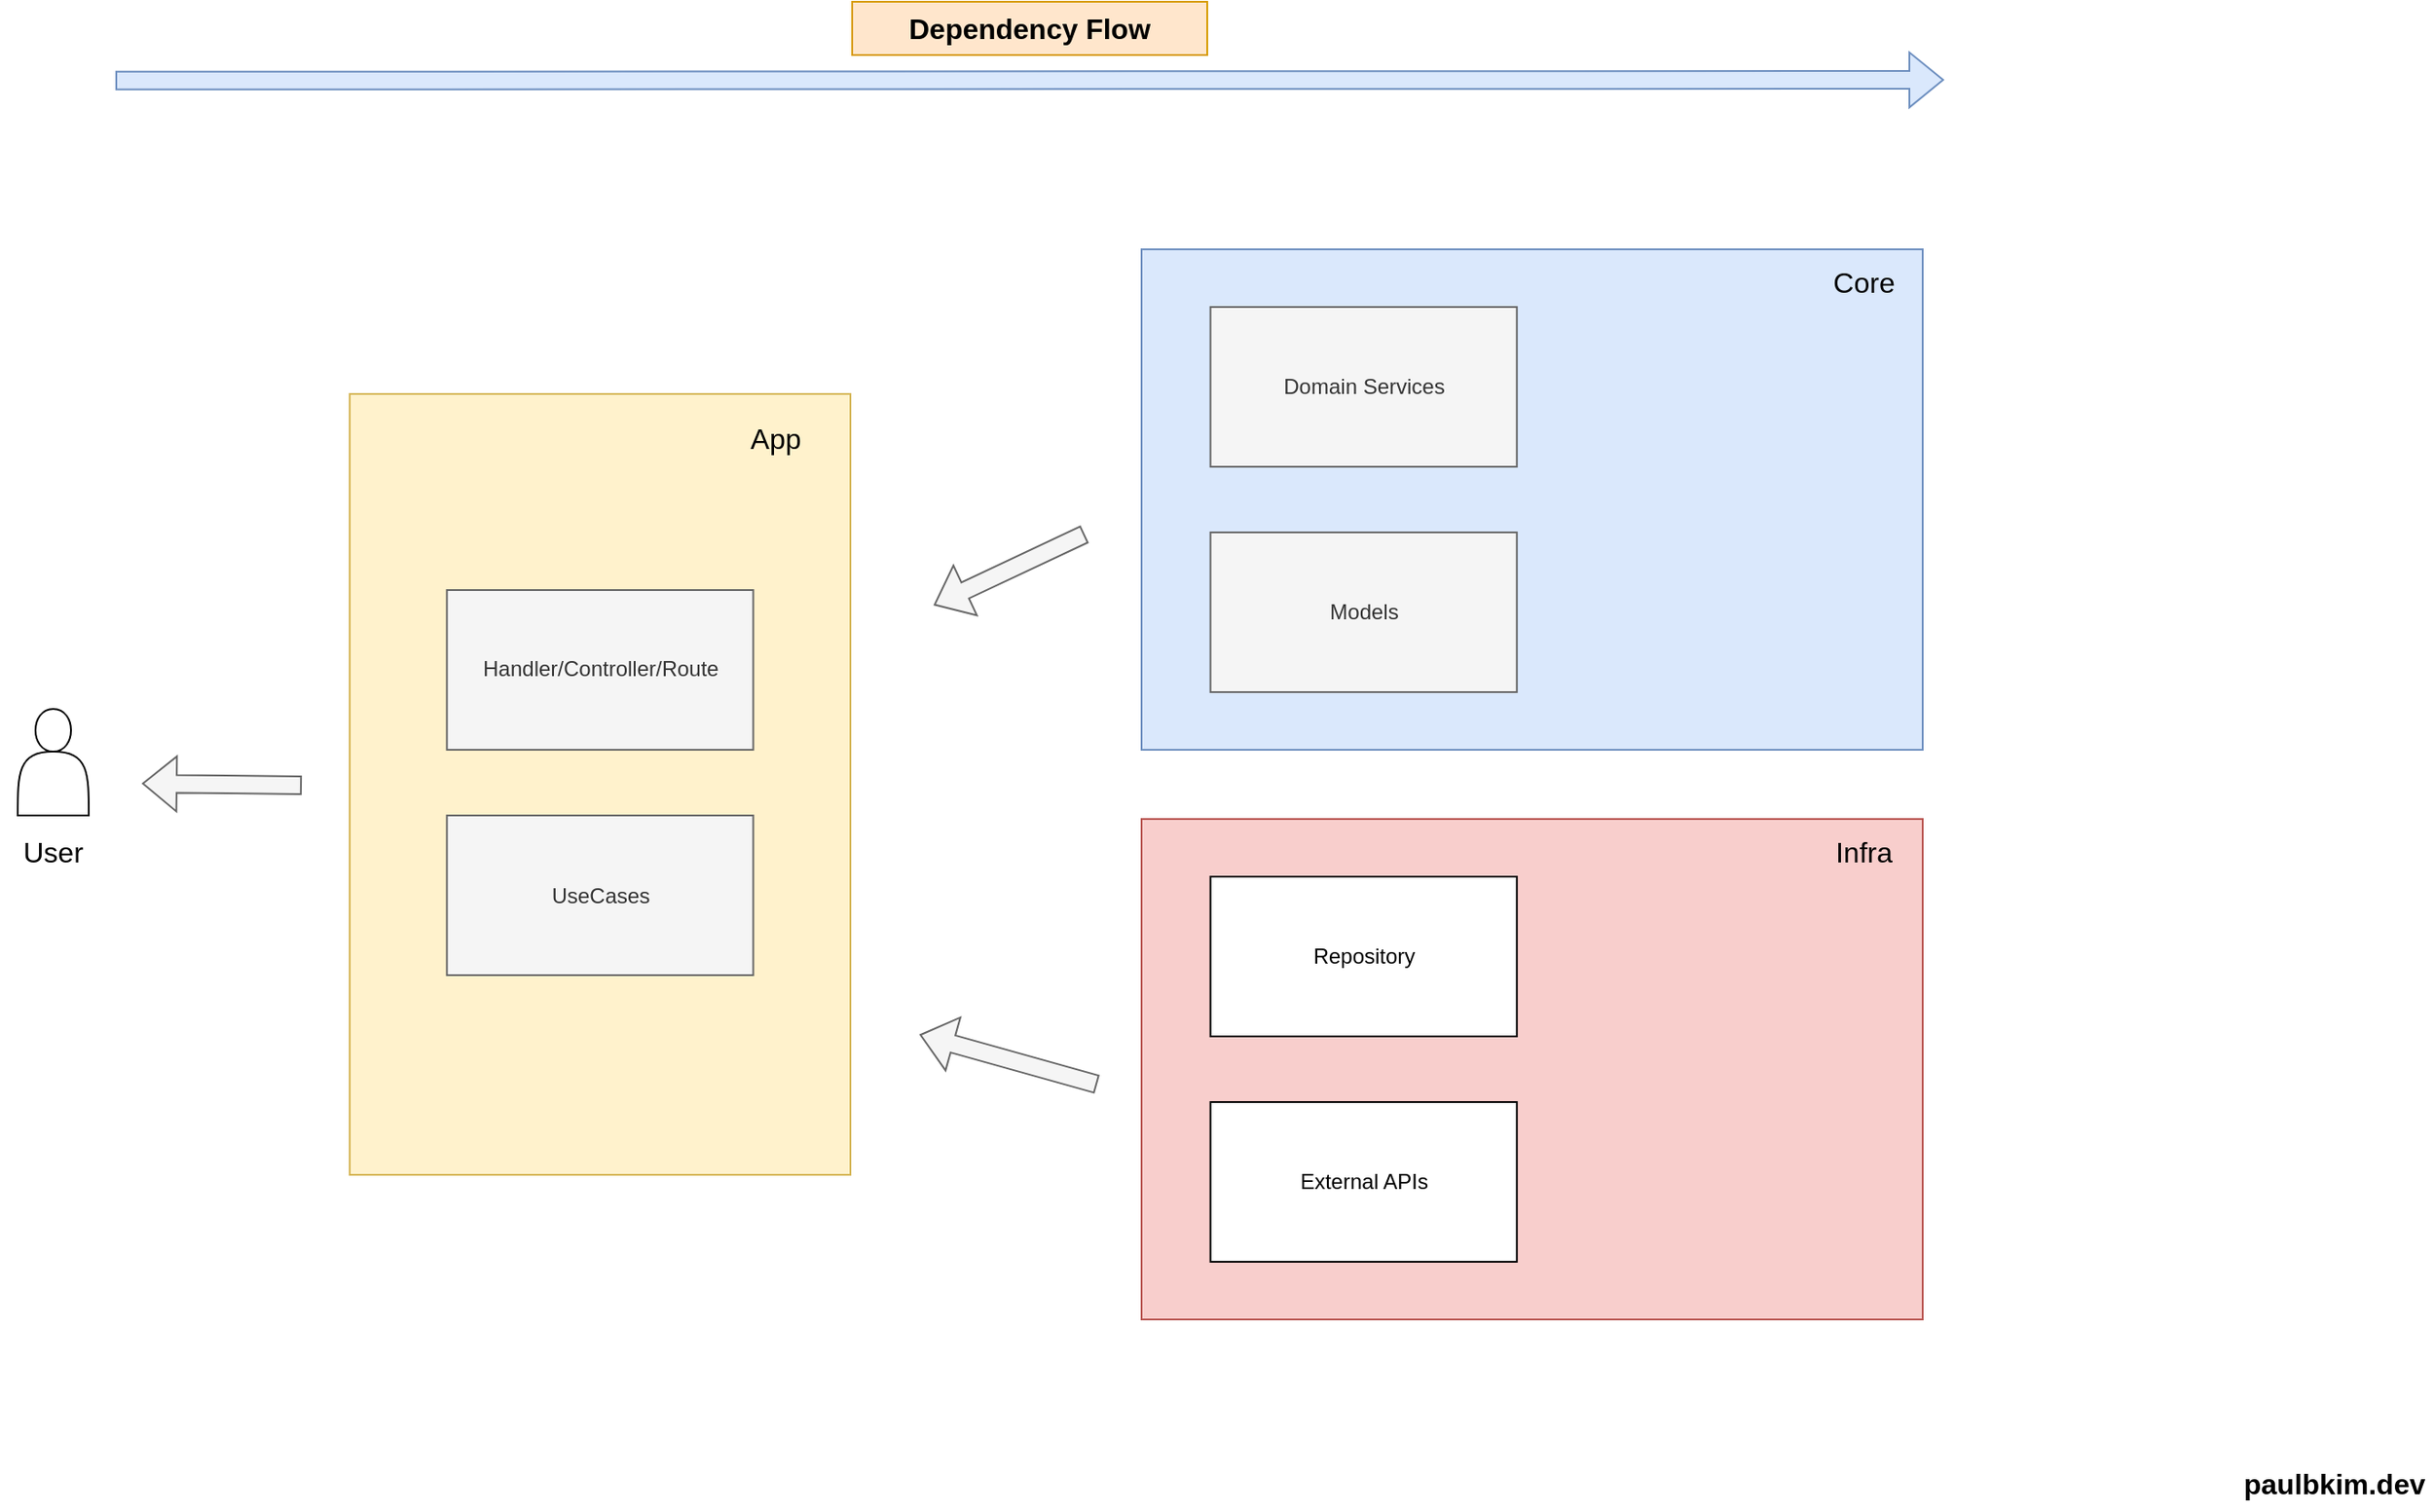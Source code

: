 <mxfile version="20.2.4" type="github">
  <diagram id="FQg1CdOIyZy9JbxJCcHM" name="페이지-1">
    <mxGraphModel dx="1783" dy="1611" grid="1" gridSize="10" guides="1" tooltips="1" connect="1" arrows="1" fold="1" page="1" pageScale="1" pageWidth="1600" pageHeight="900" math="0" shadow="0">
      <root>
        <mxCell id="0" />
        <mxCell id="1" parent="0" />
        <mxCell id="JPqWaT2NXYPGvhCXRvRU-8" value="" style="group;fillColor=#dae8fc;strokeColor=#6c8ebf;" vertex="1" connectable="0" parent="1">
          <mxGeometry x="863" y="179.5" width="440" height="282" as="geometry" />
        </mxCell>
        <mxCell id="JPqWaT2NXYPGvhCXRvRU-10" value="" style="group" vertex="1" connectable="0" parent="JPqWaT2NXYPGvhCXRvRU-8">
          <mxGeometry width="440" height="282" as="geometry" />
        </mxCell>
        <mxCell id="JPqWaT2NXYPGvhCXRvRU-7" value="Core" style="text;html=1;strokeColor=none;fillColor=none;align=center;verticalAlign=middle;whiteSpace=wrap;rounded=0;fontSize=16;" vertex="1" parent="JPqWaT2NXYPGvhCXRvRU-10">
          <mxGeometry x="388.235" y="12.0" width="37.714" height="12.975" as="geometry" />
        </mxCell>
        <mxCell id="JPqWaT2NXYPGvhCXRvRU-17" value="" style="group" vertex="1" connectable="0" parent="JPqWaT2NXYPGvhCXRvRU-10">
          <mxGeometry width="440" height="282" as="geometry" />
        </mxCell>
        <mxCell id="JPqWaT2NXYPGvhCXRvRU-5" value="Domain Services" style="rounded=0;whiteSpace=wrap;html=1;fillColor=#f5f5f5;strokeColor=#666666;fontColor=#333333;" vertex="1" parent="JPqWaT2NXYPGvhCXRvRU-17">
          <mxGeometry x="38.824" y="32.49" width="172.549" height="90" as="geometry" />
        </mxCell>
        <mxCell id="JPqWaT2NXYPGvhCXRvRU-16" value="Models" style="rounded=0;whiteSpace=wrap;html=1;fillColor=#f5f5f5;strokeColor=#666666;fontColor=#333333;" vertex="1" parent="JPqWaT2NXYPGvhCXRvRU-17">
          <mxGeometry x="38.824" y="159.51" width="172.549" height="90" as="geometry" />
        </mxCell>
        <mxCell id="JPqWaT2NXYPGvhCXRvRU-20" value="" style="group;fillColor=#f8cecc;strokeColor=#b85450;" vertex="1" connectable="0" parent="1">
          <mxGeometry x="863" y="500.5" width="440" height="282" as="geometry" />
        </mxCell>
        <mxCell id="JPqWaT2NXYPGvhCXRvRU-21" value="" style="group" vertex="1" connectable="0" parent="JPqWaT2NXYPGvhCXRvRU-20">
          <mxGeometry width="440" height="282" as="geometry" />
        </mxCell>
        <mxCell id="JPqWaT2NXYPGvhCXRvRU-22" value="Infra" style="text;html=1;strokeColor=none;fillColor=none;align=center;verticalAlign=middle;whiteSpace=wrap;rounded=0;fontSize=16;" vertex="1" parent="JPqWaT2NXYPGvhCXRvRU-21">
          <mxGeometry x="388.235" y="12.0" width="37.714" height="12.975" as="geometry" />
        </mxCell>
        <mxCell id="JPqWaT2NXYPGvhCXRvRU-23" value="" style="group" vertex="1" connectable="0" parent="JPqWaT2NXYPGvhCXRvRU-21">
          <mxGeometry width="440" height="282" as="geometry" />
        </mxCell>
        <mxCell id="JPqWaT2NXYPGvhCXRvRU-30" value="" style="group" vertex="1" connectable="0" parent="JPqWaT2NXYPGvhCXRvRU-23">
          <mxGeometry width="440" height="282" as="geometry" />
        </mxCell>
        <mxCell id="JPqWaT2NXYPGvhCXRvRU-25" value="Repository" style="rounded=0;whiteSpace=wrap;html=1;" vertex="1" parent="JPqWaT2NXYPGvhCXRvRU-30">
          <mxGeometry x="38.824" y="32.49" width="172.549" height="90" as="geometry" />
        </mxCell>
        <mxCell id="JPqWaT2NXYPGvhCXRvRU-26" value="External APIs" style="rounded=0;whiteSpace=wrap;html=1;" vertex="1" parent="JPqWaT2NXYPGvhCXRvRU-30">
          <mxGeometry x="38.824" y="159.51" width="172.549" height="90" as="geometry" />
        </mxCell>
        <mxCell id="JPqWaT2NXYPGvhCXRvRU-50" value="" style="group" vertex="1" connectable="0" parent="1">
          <mxGeometry x="285" y="40" width="1030" height="44.41" as="geometry" />
        </mxCell>
        <mxCell id="JPqWaT2NXYPGvhCXRvRU-39" value="" style="shape=flexArrow;endArrow=classic;html=1;rounded=0;fontSize=16;fillColor=#dae8fc;strokeColor=#6c8ebf;" edge="1" parent="JPqWaT2NXYPGvhCXRvRU-50">
          <mxGeometry width="50" height="50" relative="1" as="geometry">
            <mxPoint y="44.41" as="sourcePoint" />
            <mxPoint x="1030" y="44" as="targetPoint" />
          </mxGeometry>
        </mxCell>
        <mxCell id="JPqWaT2NXYPGvhCXRvRU-49" value="Dependency Flow" style="text;html=1;strokeColor=#d79b00;fillColor=#ffe6cc;align=center;verticalAlign=middle;whiteSpace=wrap;rounded=0;fontSize=16;fontStyle=1" vertex="1" parent="JPqWaT2NXYPGvhCXRvRU-50">
          <mxGeometry x="415" width="200" height="30" as="geometry" />
        </mxCell>
        <mxCell id="JPqWaT2NXYPGvhCXRvRU-51" value="" style="group;fillColor=#fff2cc;strokeColor=#d6b656;rotation=90;" vertex="1" connectable="0" parent="1">
          <mxGeometry x="338" y="340" width="440" height="282" as="geometry" />
        </mxCell>
        <mxCell id="JPqWaT2NXYPGvhCXRvRU-57" value="Handler/Controller/Route" style="rounded=0;whiteSpace=wrap;html=1;fillColor=#f5f5f5;strokeColor=#666666;fontColor=#333333;" vertex="1" parent="1">
          <mxGeometry x="471.724" y="371.49" width="172.549" height="90" as="geometry" />
        </mxCell>
        <mxCell id="JPqWaT2NXYPGvhCXRvRU-58" value="UseCases" style="rounded=0;whiteSpace=wrap;html=1;fillColor=#f5f5f5;strokeColor=#666666;fontColor=#333333;" vertex="1" parent="1">
          <mxGeometry x="471.724" y="498.51" width="172.549" height="90" as="geometry" />
        </mxCell>
        <mxCell id="JPqWaT2NXYPGvhCXRvRU-59" value="App" style="text;html=1;strokeColor=none;fillColor=none;align=center;verticalAlign=middle;whiteSpace=wrap;rounded=0;fontSize=16;" vertex="1" parent="1">
          <mxGeometry x="637.995" y="280.0" width="37.714" height="12.975" as="geometry" />
        </mxCell>
        <mxCell id="JPqWaT2NXYPGvhCXRvRU-62" value="" style="shape=flexArrow;endArrow=classic;html=1;rounded=0;fontSize=16;fillColor=#f5f5f5;strokeColor=#666666;" edge="1" parent="1">
          <mxGeometry width="50" height="50" relative="1" as="geometry">
            <mxPoint x="831" y="340" as="sourcePoint" />
            <mxPoint x="746" y="380" as="targetPoint" />
          </mxGeometry>
        </mxCell>
        <mxCell id="JPqWaT2NXYPGvhCXRvRU-63" value="" style="shape=flexArrow;endArrow=classic;html=1;rounded=0;fontSize=16;fillColor=#f5f5f5;strokeColor=#666666;" edge="1" parent="1">
          <mxGeometry width="50" height="50" relative="1" as="geometry">
            <mxPoint x="838" y="650" as="sourcePoint" />
            <mxPoint x="738" y="622" as="targetPoint" />
          </mxGeometry>
        </mxCell>
        <mxCell id="JPqWaT2NXYPGvhCXRvRU-64" value="" style="shape=actor;whiteSpace=wrap;html=1;fontSize=16;fillColor=none;gradientColor=none;" vertex="1" parent="1">
          <mxGeometry x="230" y="438.51" width="40" height="60" as="geometry" />
        </mxCell>
        <mxCell id="JPqWaT2NXYPGvhCXRvRU-66" value="" style="shape=flexArrow;endArrow=classic;html=1;rounded=0;fontSize=16;fillColor=#f5f5f5;strokeColor=#666666;" edge="1" parent="1">
          <mxGeometry width="50" height="50" relative="1" as="geometry">
            <mxPoint x="390" y="481.5" as="sourcePoint" />
            <mxPoint x="300" y="480.5" as="targetPoint" />
          </mxGeometry>
        </mxCell>
        <mxCell id="JPqWaT2NXYPGvhCXRvRU-68" value="User" style="text;html=1;strokeColor=none;fillColor=none;align=center;verticalAlign=middle;whiteSpace=wrap;rounded=0;fontSize=16;" vertex="1" parent="1">
          <mxGeometry x="220" y="504" width="60" height="30" as="geometry" />
        </mxCell>
        <mxCell id="JPqWaT2NXYPGvhCXRvRU-69" value="paulbkim.dev" style="text;html=1;strokeColor=none;fillColor=none;align=center;verticalAlign=middle;whiteSpace=wrap;rounded=0;fontSize=16;fontStyle=1" vertex="1" parent="1">
          <mxGeometry x="1480" y="860" width="110" height="30" as="geometry" />
        </mxCell>
      </root>
    </mxGraphModel>
  </diagram>
</mxfile>
